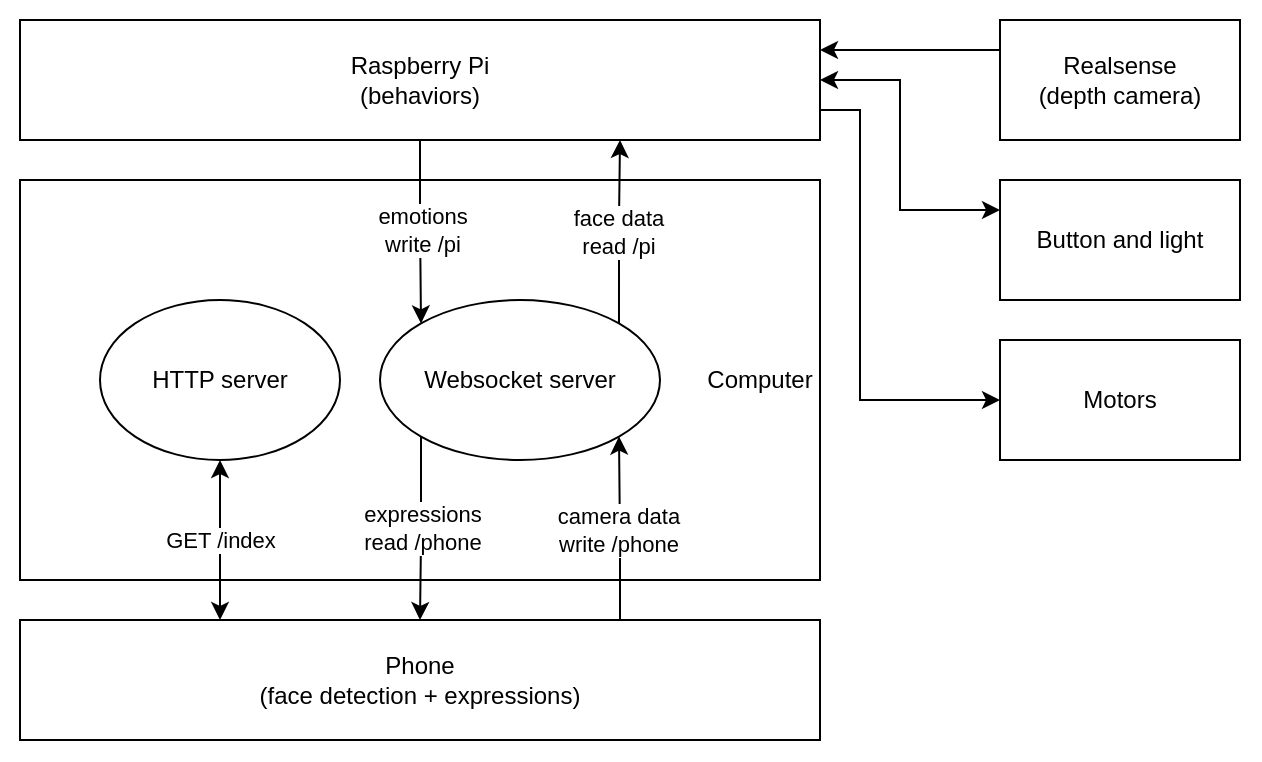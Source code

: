 <mxfile version="20.3.0" type="device"><diagram id="kTT7txHPehJqG5VSH38-" name="Page-1"><mxGraphModel dx="942" dy="737" grid="1" gridSize="10" guides="1" tooltips="1" connect="1" arrows="1" fold="1" page="1" pageScale="1" pageWidth="850" pageHeight="1100" math="0" shadow="0"><root><mxCell id="0"/><mxCell id="1" parent="0"/><mxCell id="51OluZY8QP8_FrAthULb-31" value="" style="rounded=0;whiteSpace=wrap;html=1;strokeColor=none;" parent="1" vertex="1"><mxGeometry x="70" y="60" width="630" height="380" as="geometry"/></mxCell><mxCell id="51OluZY8QP8_FrAthULb-5" value="" style="rounded=0;whiteSpace=wrap;html=1;" parent="1" vertex="1"><mxGeometry x="80" y="150" width="400" height="200" as="geometry"/></mxCell><mxCell id="51OluZY8QP8_FrAthULb-17" value="emotions&lt;br&gt;write /pi" style="edgeStyle=orthogonalEdgeStyle;rounded=0;orthogonalLoop=1;jettySize=auto;html=1;exitX=0.5;exitY=1;exitDx=0;exitDy=0;entryX=0;entryY=0;entryDx=0;entryDy=0;" parent="1" source="51OluZY8QP8_FrAthULb-1" target="51OluZY8QP8_FrAthULb-16" edge="1"><mxGeometry relative="1" as="geometry"/></mxCell><mxCell id="51OluZY8QP8_FrAthULb-22" style="edgeStyle=orthogonalEdgeStyle;rounded=0;orthogonalLoop=1;jettySize=auto;html=1;exitX=1;exitY=0.75;exitDx=0;exitDy=0;entryX=0;entryY=0.5;entryDx=0;entryDy=0;" parent="1" source="51OluZY8QP8_FrAthULb-1" target="51OluZY8QP8_FrAthULb-8" edge="1"><mxGeometry relative="1" as="geometry"><Array as="points"><mxPoint x="500" y="115"/><mxPoint x="500" y="260"/></Array></mxGeometry></mxCell><mxCell id="51OluZY8QP8_FrAthULb-1" value="Raspberry Pi&lt;br&gt;(behaviors)" style="rounded=0;whiteSpace=wrap;html=1;" parent="1" vertex="1"><mxGeometry x="80" y="70" width="400" height="60" as="geometry"/></mxCell><mxCell id="51OluZY8QP8_FrAthULb-25" style="edgeStyle=orthogonalEdgeStyle;rounded=0;orthogonalLoop=1;jettySize=auto;html=1;exitX=0;exitY=0.25;exitDx=0;exitDy=0;entryX=1;entryY=0.25;entryDx=0;entryDy=0;" parent="1" source="51OluZY8QP8_FrAthULb-2" target="51OluZY8QP8_FrAthULb-1" edge="1"><mxGeometry relative="1" as="geometry"/></mxCell><mxCell id="51OluZY8QP8_FrAthULb-2" value="Realsense&lt;br&gt;(depth camera)" style="rounded=0;whiteSpace=wrap;html=1;" parent="1" vertex="1"><mxGeometry x="570" y="70" width="120" height="60" as="geometry"/></mxCell><mxCell id="51OluZY8QP8_FrAthULb-26" style="edgeStyle=orthogonalEdgeStyle;rounded=0;orthogonalLoop=1;jettySize=auto;html=1;exitX=0;exitY=0.25;exitDx=0;exitDy=0;entryX=1;entryY=0.5;entryDx=0;entryDy=0;startArrow=classic;startFill=1;" parent="1" source="51OluZY8QP8_FrAthULb-3" target="51OluZY8QP8_FrAthULb-1" edge="1"><mxGeometry relative="1" as="geometry"><Array as="points"><mxPoint x="520" y="165"/><mxPoint x="520" y="100"/></Array></mxGeometry></mxCell><mxCell id="51OluZY8QP8_FrAthULb-3" value="Button and light" style="rounded=0;whiteSpace=wrap;html=1;" parent="1" vertex="1"><mxGeometry x="570" y="150" width="120" height="60" as="geometry"/></mxCell><mxCell id="51OluZY8QP8_FrAthULb-19" value="camera data&lt;br&gt;write /phone" style="edgeStyle=orthogonalEdgeStyle;rounded=0;orthogonalLoop=1;jettySize=auto;html=1;exitX=0.75;exitY=0;exitDx=0;exitDy=0;entryX=1;entryY=1;entryDx=0;entryDy=0;" parent="1" source="51OluZY8QP8_FrAthULb-4" target="51OluZY8QP8_FrAthULb-16" edge="1"><mxGeometry relative="1" as="geometry"/></mxCell><mxCell id="51OluZY8QP8_FrAthULb-4" value="Phone&lt;br&gt;(face detection + expressions)" style="rounded=0;whiteSpace=wrap;html=1;" parent="1" vertex="1"><mxGeometry x="80" y="370" width="400" height="60" as="geometry"/></mxCell><mxCell id="51OluZY8QP8_FrAthULb-8" value="Motors" style="rounded=0;whiteSpace=wrap;html=1;" parent="1" vertex="1"><mxGeometry x="570" y="230" width="120" height="60" as="geometry"/></mxCell><mxCell id="51OluZY8QP8_FrAthULb-18" value="expressions&lt;br&gt;read /phone" style="edgeStyle=orthogonalEdgeStyle;rounded=0;orthogonalLoop=1;jettySize=auto;html=1;exitX=0;exitY=1;exitDx=0;exitDy=0;entryX=0.5;entryY=0;entryDx=0;entryDy=0;" parent="1" source="51OluZY8QP8_FrAthULb-16" target="51OluZY8QP8_FrAthULb-4" edge="1"><mxGeometry relative="1" as="geometry"/></mxCell><mxCell id="51OluZY8QP8_FrAthULb-29" value="GET /index" style="edgeStyle=orthogonalEdgeStyle;rounded=0;orthogonalLoop=1;jettySize=auto;html=1;exitX=0.5;exitY=1;exitDx=0;exitDy=0;entryX=0.25;entryY=0;entryDx=0;entryDy=0;startArrow=classic;startFill=1;" parent="1" source="51OluZY8QP8_FrAthULb-15" target="51OluZY8QP8_FrAthULb-4" edge="1"><mxGeometry relative="1" as="geometry"/></mxCell><mxCell id="51OluZY8QP8_FrAthULb-15" value="HTTP server" style="ellipse;whiteSpace=wrap;html=1;" parent="1" vertex="1"><mxGeometry x="120" y="210" width="120" height="80" as="geometry"/></mxCell><mxCell id="51OluZY8QP8_FrAthULb-20" value="face data&lt;br&gt;read /pi" style="edgeStyle=orthogonalEdgeStyle;rounded=0;orthogonalLoop=1;jettySize=auto;html=1;exitX=1;exitY=0;exitDx=0;exitDy=0;entryX=0.75;entryY=1;entryDx=0;entryDy=0;" parent="1" source="51OluZY8QP8_FrAthULb-16" target="51OluZY8QP8_FrAthULb-1" edge="1"><mxGeometry relative="1" as="geometry"/></mxCell><mxCell id="51OluZY8QP8_FrAthULb-16" value="Websocket server" style="ellipse;whiteSpace=wrap;html=1;" parent="1" vertex="1"><mxGeometry x="260" y="210" width="140" height="80" as="geometry"/></mxCell><mxCell id="51OluZY8QP8_FrAthULb-21" value="Computer" style="text;html=1;strokeColor=none;fillColor=none;align=center;verticalAlign=middle;whiteSpace=wrap;rounded=0;" parent="1" vertex="1"><mxGeometry x="420" y="235" width="60" height="30" as="geometry"/></mxCell></root></mxGraphModel></diagram></mxfile>